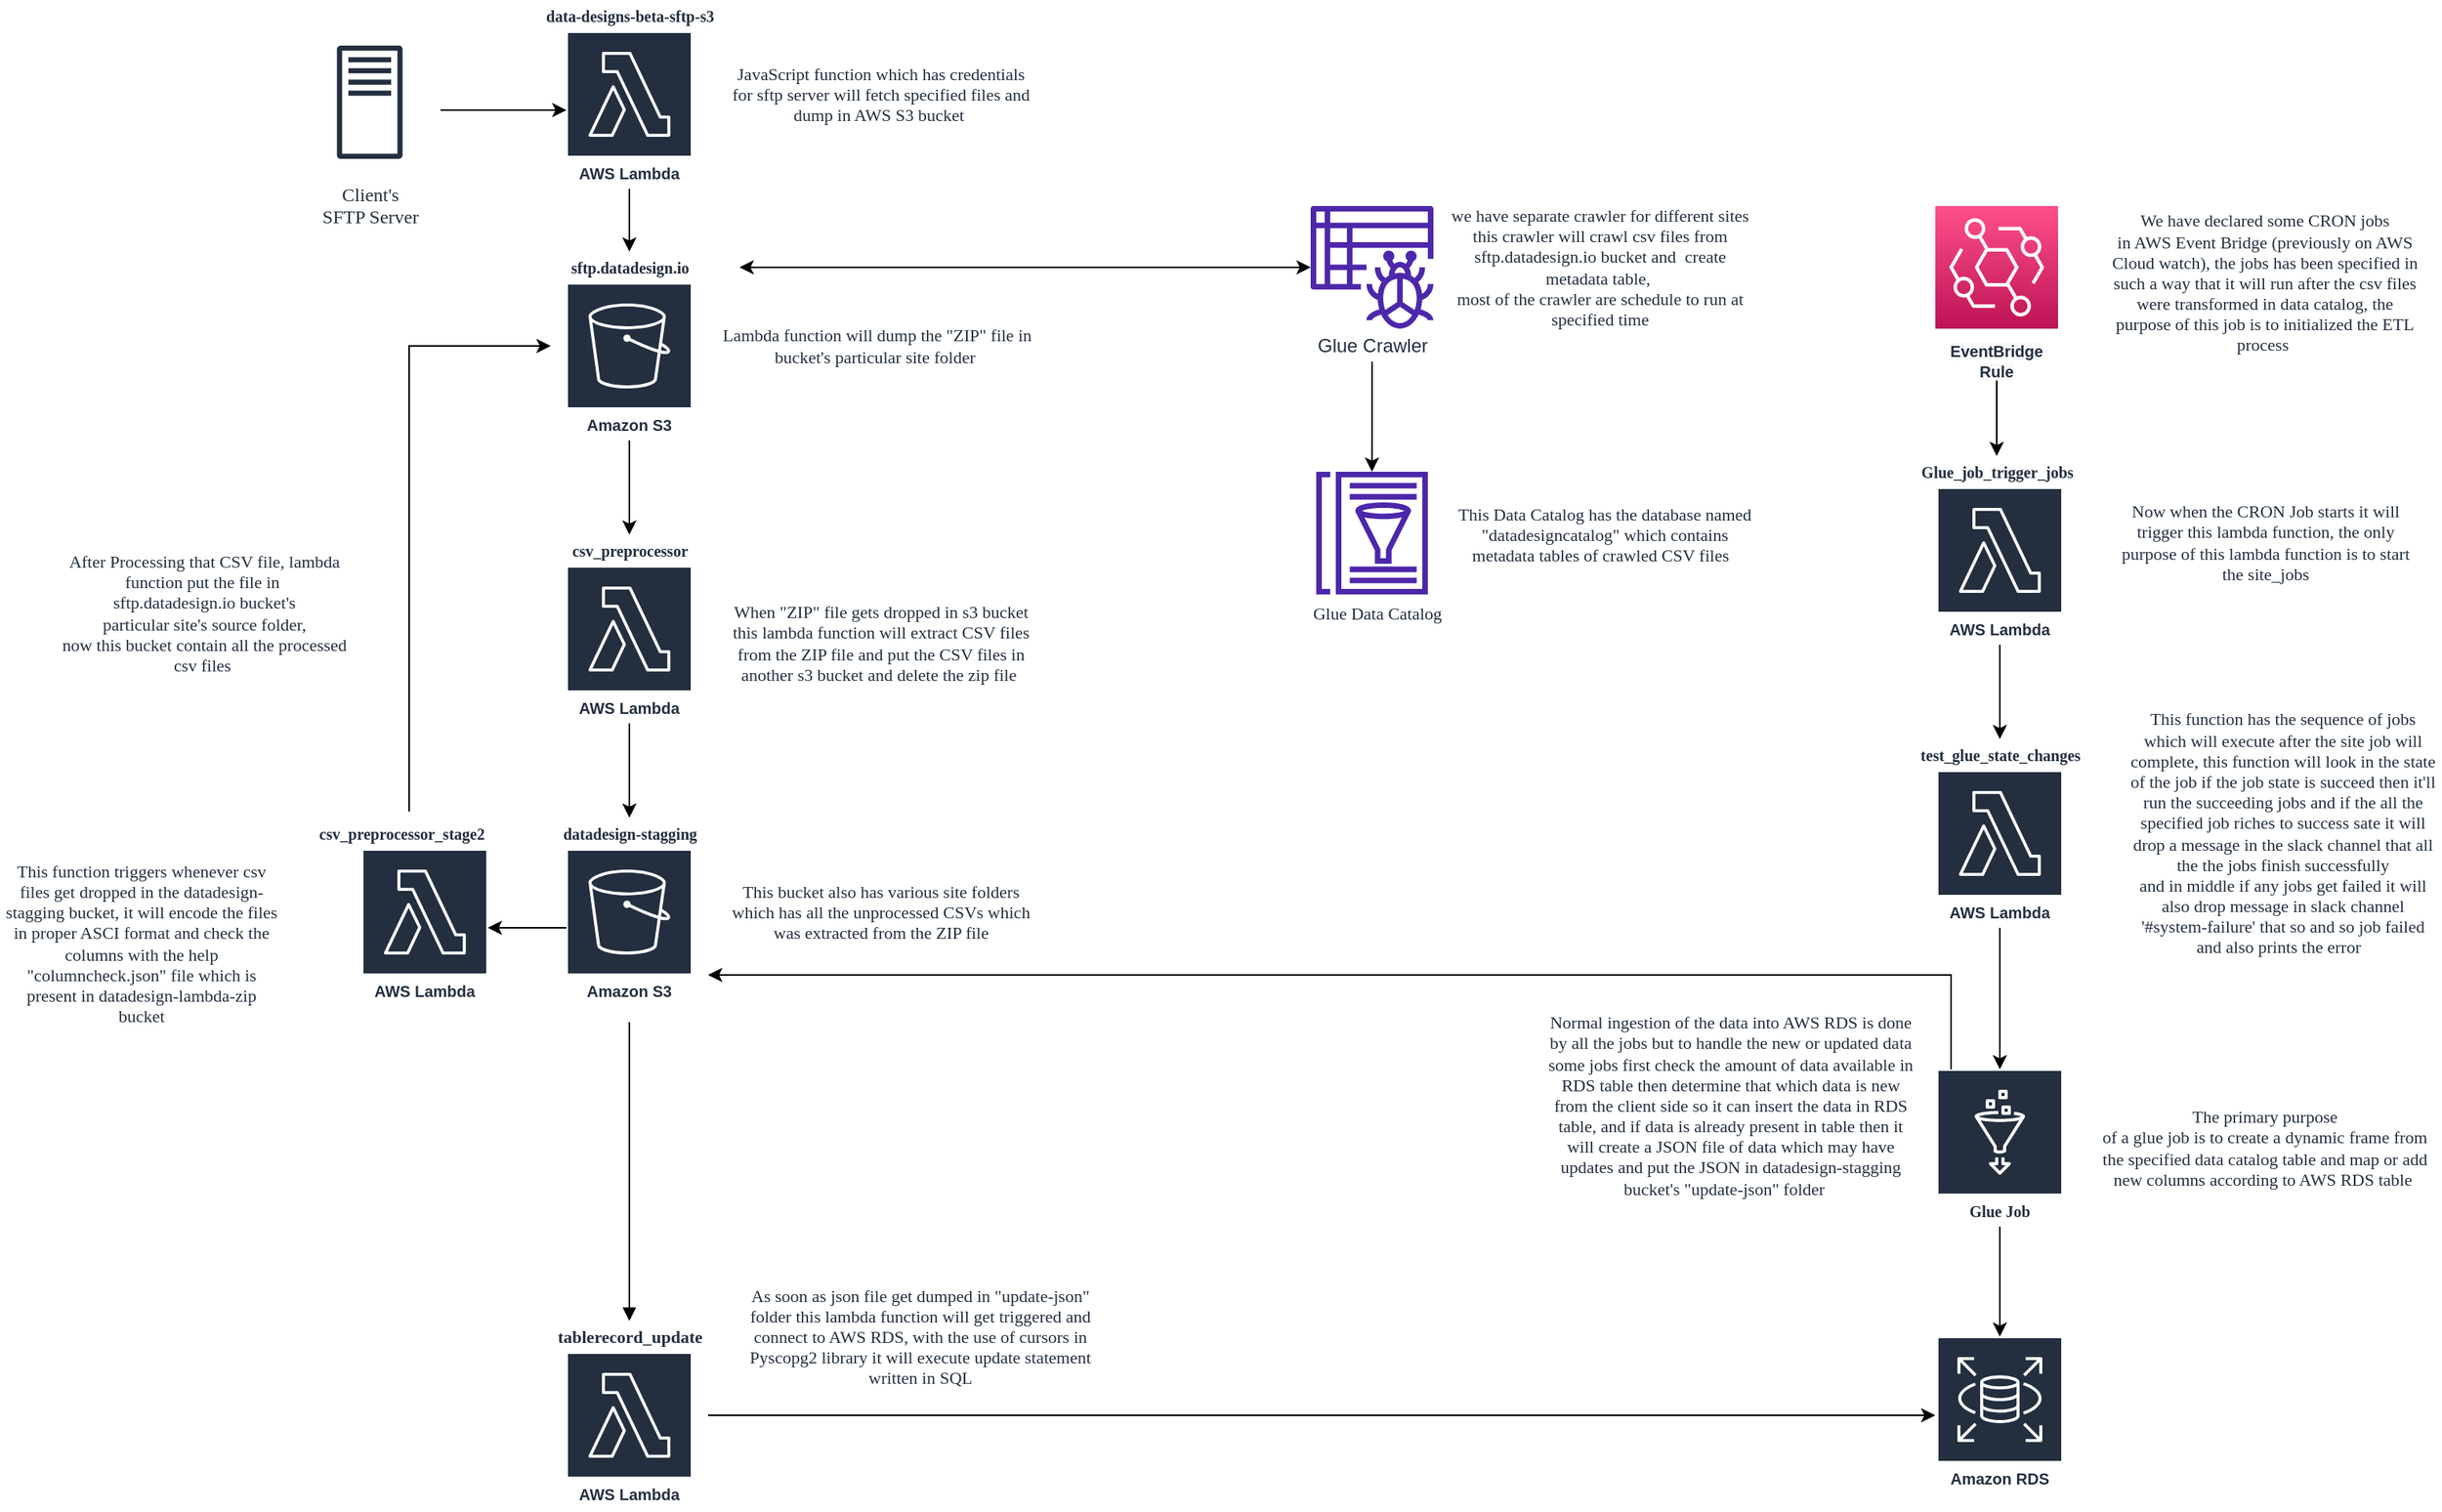 <mxfile version="18.1.2" type="github">
  <diagram id="CeN3dQLY-kd0Jw_Bi_ws" name="Page-1">
    <mxGraphModel dx="2966" dy="1654" grid="1" gridSize="10" guides="1" tooltips="1" connect="1" arrows="1" fold="1" page="1" pageScale="1" pageWidth="1654" pageHeight="1169" math="0" shadow="0">
      <root>
        <mxCell id="0" />
        <mxCell id="1" parent="0" />
        <mxCell id="Wa7LFaG9Wdek9uohSkZD-29" value="" style="edgeStyle=orthogonalEdgeStyle;rounded=0;orthogonalLoop=1;jettySize=auto;html=1;fontFamily=Verdana;fontSize=11;fontColor=#232F3E;" parent="1" source="Wa7LFaG9Wdek9uohSkZD-1" target="Wa7LFaG9Wdek9uohSkZD-28" edge="1">
          <mxGeometry relative="1" as="geometry" />
        </mxCell>
        <mxCell id="Wa7LFaG9Wdek9uohSkZD-1" value="Amazon S3" style="sketch=0;outlineConnect=0;fontColor=#232F3E;gradientColor=none;strokeColor=#ffffff;fillColor=#232F3E;dashed=0;verticalLabelPosition=middle;verticalAlign=bottom;align=center;html=1;whiteSpace=wrap;fontSize=10;fontStyle=1;spacing=3;shape=mxgraph.aws4.productIcon;prIcon=mxgraph.aws4.s3;" parent="1" vertex="1">
          <mxGeometry x="413" y="288" width="80" height="100" as="geometry" />
        </mxCell>
        <mxCell id="Wa7LFaG9Wdek9uohSkZD-22" value="" style="edgeStyle=orthogonalEdgeStyle;rounded=0;orthogonalLoop=1;jettySize=auto;html=1;fontFamily=Helvetica;fontSize=11;fontColor=#232F3E;" parent="1" source="Wa7LFaG9Wdek9uohSkZD-2" target="Wa7LFaG9Wdek9uohSkZD-21" edge="1">
          <mxGeometry relative="1" as="geometry" />
        </mxCell>
        <mxCell id="Wa7LFaG9Wdek9uohSkZD-2" value="AWS Lambda" style="sketch=0;outlineConnect=0;fontColor=#232F3E;gradientColor=none;strokeColor=#ffffff;fillColor=#232F3E;dashed=0;verticalLabelPosition=middle;verticalAlign=bottom;align=center;html=1;whiteSpace=wrap;fontSize=10;fontStyle=1;spacing=3;shape=mxgraph.aws4.productIcon;prIcon=mxgraph.aws4.lambda;" parent="1" vertex="1">
          <mxGeometry x="413" y="128" width="80" height="100" as="geometry" />
        </mxCell>
        <mxCell id="Wa7LFaG9Wdek9uohSkZD-3" value="" style="sketch=0;outlineConnect=0;fontColor=#232F3E;gradientColor=none;fillColor=#4D27AA;strokeColor=none;dashed=0;verticalLabelPosition=bottom;verticalAlign=top;align=center;html=1;fontSize=12;fontStyle=0;aspect=fixed;pointerEvents=1;shape=mxgraph.aws4.glue_crawlers;" parent="1" vertex="1">
          <mxGeometry x="886" y="239" width="78" height="78" as="geometry" />
        </mxCell>
        <mxCell id="Wa7LFaG9Wdek9uohSkZD-4" value="" style="sketch=0;outlineConnect=0;fontColor=#232F3E;gradientColor=none;fillColor=#4D27AA;strokeColor=none;dashed=0;verticalLabelPosition=bottom;verticalAlign=top;align=center;html=1;fontSize=12;fontStyle=0;aspect=fixed;pointerEvents=1;shape=mxgraph.aws4.glue_data_catalog;" parent="1" vertex="1">
          <mxGeometry x="889" y="408" width="72" height="78" as="geometry" />
        </mxCell>
        <mxCell id="Wa7LFaG9Wdek9uohSkZD-5" value="Amazon RDS" style="sketch=0;outlineConnect=0;fontColor=#232F3E;gradientColor=none;strokeColor=#ffffff;fillColor=#232F3E;dashed=0;verticalLabelPosition=middle;verticalAlign=bottom;align=center;html=1;whiteSpace=wrap;fontSize=10;fontStyle=1;spacing=3;shape=mxgraph.aws4.productIcon;prIcon=mxgraph.aws4.rds;" parent="1" vertex="1">
          <mxGeometry x="1284" y="958" width="80" height="100" as="geometry" />
        </mxCell>
        <mxCell id="Wa7LFaG9Wdek9uohSkZD-14" value="" style="edgeStyle=orthogonalEdgeStyle;rounded=0;orthogonalLoop=1;jettySize=auto;html=1;fontFamily=Verdana;fontSize=16;fontColor=#232F3E;" parent="1" source="Wa7LFaG9Wdek9uohSkZD-12" target="Wa7LFaG9Wdek9uohSkZD-2" edge="1">
          <mxGeometry relative="1" as="geometry">
            <Array as="points">
              <mxPoint x="353" y="178" />
              <mxPoint x="353" y="178" />
            </Array>
          </mxGeometry>
        </mxCell>
        <mxCell id="Wa7LFaG9Wdek9uohSkZD-12" value="Client&#39;s&lt;br&gt;SFTP Server" style="sketch=0;outlineConnect=0;fontColor=#232F3E;gradientColor=none;strokeColor=#232F3E;fillColor=#ffffff;dashed=0;verticalLabelPosition=bottom;verticalAlign=top;align=center;html=1;fontSize=12;fontStyle=0;aspect=fixed;shape=mxgraph.aws4.resourceIcon;resIcon=mxgraph.aws4.traditional_server;fontFamily=Verdana;" parent="1" vertex="1">
          <mxGeometry x="243" y="128" width="90" height="90" as="geometry" />
        </mxCell>
        <mxCell id="Wa7LFaG9Wdek9uohSkZD-20" value="JavaScript function which has credentials for sftp server will fetch specified files and dump in AWS S3 bucket&amp;nbsp;" style="text;html=1;strokeColor=none;fillColor=none;align=center;verticalAlign=middle;whiteSpace=wrap;rounded=0;fontFamily=Verdana;fontSize=11;fontColor=#232F3E;" parent="1" vertex="1">
          <mxGeometry x="513" y="128" width="200" height="80" as="geometry" />
        </mxCell>
        <mxCell id="Wa7LFaG9Wdek9uohSkZD-21" value="sftp.datadesign.io" style="text;html=1;align=center;verticalAlign=middle;resizable=0;points=[];autosize=1;strokeColor=none;fillColor=none;fontSize=10;fontFamily=Verdana;fontColor=#232F3E;fontStyle=1" parent="1" vertex="1">
          <mxGeometry x="393" y="268" width="120" height="20" as="geometry" />
        </mxCell>
        <mxCell id="Wa7LFaG9Wdek9uohSkZD-25" value="data-designs-beta-sftp-s3" style="text;html=1;align=center;verticalAlign=middle;resizable=0;points=[];autosize=1;strokeColor=none;fillColor=none;fontSize=10;fontFamily=Verdana;fontColor=#232F3E;fontStyle=1" parent="1" vertex="1">
          <mxGeometry x="373" y="108" width="160" height="20" as="geometry" />
        </mxCell>
        <mxCell id="Wa7LFaG9Wdek9uohSkZD-26" value="Lambda function will dump the &quot;ZIP&quot; file in bucket&#39;s particular site folder&amp;nbsp;" style="text;html=1;strokeColor=none;fillColor=none;align=center;verticalAlign=middle;whiteSpace=wrap;rounded=0;fontFamily=Verdana;fontSize=11;fontColor=#232F3E;" parent="1" vertex="1">
          <mxGeometry x="508" y="288" width="205" height="80" as="geometry" />
        </mxCell>
        <mxCell id="Wa7LFaG9Wdek9uohSkZD-36" value="" style="edgeStyle=orthogonalEdgeStyle;rounded=0;orthogonalLoop=1;jettySize=auto;html=1;fontFamily=Verdana;fontSize=10;fontColor=#232F3E;" parent="1" source="Wa7LFaG9Wdek9uohSkZD-27" target="Wa7LFaG9Wdek9uohSkZD-35" edge="1">
          <mxGeometry relative="1" as="geometry" />
        </mxCell>
        <mxCell id="Wa7LFaG9Wdek9uohSkZD-27" value="AWS Lambda" style="sketch=0;outlineConnect=0;fontColor=#232F3E;gradientColor=none;strokeColor=#ffffff;fillColor=#232F3E;dashed=0;verticalLabelPosition=middle;verticalAlign=bottom;align=center;html=1;whiteSpace=wrap;fontSize=10;fontStyle=1;spacing=3;shape=mxgraph.aws4.productIcon;prIcon=mxgraph.aws4.lambda;" parent="1" vertex="1">
          <mxGeometry x="413" y="468" width="80" height="100" as="geometry" />
        </mxCell>
        <mxCell id="Wa7LFaG9Wdek9uohSkZD-28" value="csv_preprocessor" style="text;html=1;align=center;verticalAlign=middle;resizable=0;points=[];autosize=1;strokeColor=none;fillColor=none;fontSize=10;fontFamily=Verdana;fontColor=#232F3E;fontStyle=1" parent="1" vertex="1">
          <mxGeometry x="398" y="448" width="110" height="20" as="geometry" />
        </mxCell>
        <mxCell id="Wa7LFaG9Wdek9uohSkZD-33" value="When &quot;ZIP&quot; file gets dropped in s3 bucket this lambda function will extract CSV files from the ZIP file and put the CSV files in another s3 bucket and delete the zip file&amp;nbsp;" style="text;html=1;strokeColor=none;fillColor=none;align=center;verticalAlign=middle;whiteSpace=wrap;rounded=0;fontFamily=Verdana;fontSize=11;fontColor=#232F3E;" parent="1" vertex="1">
          <mxGeometry x="513" y="478" width="200" height="78" as="geometry" />
        </mxCell>
        <mxCell id="Wa7LFaG9Wdek9uohSkZD-45" value="" style="edgeStyle=orthogonalEdgeStyle;rounded=0;orthogonalLoop=1;jettySize=auto;html=1;fontFamily=Verdana;fontSize=10;fontColor=#232F3E;" parent="1" source="Wa7LFaG9Wdek9uohSkZD-34" target="Wa7LFaG9Wdek9uohSkZD-38" edge="1">
          <mxGeometry relative="1" as="geometry" />
        </mxCell>
        <mxCell id="Wa7LFaG9Wdek9uohSkZD-34" value="Amazon S3" style="sketch=0;outlineConnect=0;fontColor=#232F3E;gradientColor=none;strokeColor=#ffffff;fillColor=#232F3E;dashed=0;verticalLabelPosition=middle;verticalAlign=bottom;align=center;html=1;whiteSpace=wrap;fontSize=10;fontStyle=1;spacing=3;shape=mxgraph.aws4.productIcon;prIcon=mxgraph.aws4.s3;" parent="1" vertex="1">
          <mxGeometry x="413" y="648" width="80" height="100" as="geometry" />
        </mxCell>
        <mxCell id="Wa7LFaG9Wdek9uohSkZD-35" value="datadesign-stagging" style="text;html=1;align=center;verticalAlign=middle;resizable=0;points=[];autosize=1;strokeColor=none;fillColor=none;fontSize=10;fontFamily=Verdana;fontColor=#232F3E;fontStyle=1" parent="1" vertex="1">
          <mxGeometry x="388" y="628" width="130" height="20" as="geometry" />
        </mxCell>
        <mxCell id="Wa7LFaG9Wdek9uohSkZD-37" value="This bucket also has various site folders which has all the unprocessed CSVs which was extracted from the ZIP file" style="text;html=1;strokeColor=none;fillColor=none;align=center;verticalAlign=middle;whiteSpace=wrap;rounded=0;fontFamily=Verdana;fontSize=11;fontColor=#232F3E;" parent="1" vertex="1">
          <mxGeometry x="513" y="648" width="200" height="80" as="geometry" />
        </mxCell>
        <mxCell id="Wa7LFaG9Wdek9uohSkZD-40" value="csv_preprocessor_stage2" style="text;html=1;align=center;verticalAlign=middle;resizable=0;points=[];autosize=1;strokeColor=none;fillColor=none;fontSize=10;fontFamily=Verdana;fontColor=#232F3E;fontStyle=1" parent="1" vertex="1">
          <mxGeometry x="228" y="628" width="160" height="20" as="geometry" />
        </mxCell>
        <mxCell id="Wa7LFaG9Wdek9uohSkZD-43" value="This function triggers whenever csv files get dropped in the datadesign-stagging bucket, it will encode the files in proper ASCI format and check the columns with the help &quot;columncheck.json&quot; file which is present in datadesign-lambda-zip bucket" style="text;html=1;strokeColor=none;fillColor=none;align=center;verticalAlign=middle;whiteSpace=wrap;rounded=0;fontFamily=Verdana;fontSize=11;fontColor=#232F3E;" parent="1" vertex="1">
          <mxGeometry x="53" y="668" width="180" height="80" as="geometry" />
        </mxCell>
        <mxCell id="Wa7LFaG9Wdek9uohSkZD-38" value="AWS Lambda" style="sketch=0;outlineConnect=0;fontColor=#232F3E;gradientColor=none;strokeColor=#ffffff;fillColor=#232F3E;dashed=0;verticalLabelPosition=middle;verticalAlign=bottom;align=center;html=1;whiteSpace=wrap;fontSize=10;fontStyle=1;spacing=3;shape=mxgraph.aws4.productIcon;prIcon=mxgraph.aws4.lambda;" parent="1" vertex="1">
          <mxGeometry x="283" y="648" width="80" height="100" as="geometry" />
        </mxCell>
        <mxCell id="Wa7LFaG9Wdek9uohSkZD-46" value="" style="endArrow=classic;html=1;rounded=0;fontFamily=Verdana;fontSize=11;fontColor=#232F3E;" parent="1" edge="1">
          <mxGeometry width="50" height="50" relative="1" as="geometry">
            <mxPoint x="313" y="624" as="sourcePoint" />
            <mxPoint x="403" y="328" as="targetPoint" />
            <Array as="points">
              <mxPoint x="313" y="328" />
            </Array>
          </mxGeometry>
        </mxCell>
        <mxCell id="Wa7LFaG9Wdek9uohSkZD-47" value="After Processing that CSV file, lambda function put the file in&amp;nbsp;&lt;br&gt;sftp.datadesign.io bucket&#39;s&lt;br&gt;particular site&#39;s source folder,&lt;br&gt;now this bucket contain all the processed csv files&amp;nbsp;" style="text;html=1;strokeColor=none;fillColor=none;align=center;verticalAlign=middle;whiteSpace=wrap;rounded=0;fontFamily=Verdana;fontSize=11;fontColor=#232F3E;" parent="1" vertex="1">
          <mxGeometry x="83" y="458" width="200" height="80" as="geometry" />
        </mxCell>
        <mxCell id="Z0V9WUZh1JCLHmLJx5fJ-1" value="" style="sketch=0;points=[[0,0,0],[0.25,0,0],[0.5,0,0],[0.75,0,0],[1,0,0],[0,1,0],[0.25,1,0],[0.5,1,0],[0.75,1,0],[1,1,0],[0,0.25,0],[0,0.5,0],[0,0.75,0],[1,0.25,0],[1,0.5,0],[1,0.75,0]];outlineConnect=0;fontColor=#232F3E;gradientColor=#FF4F8B;gradientDirection=north;fillColor=#BC1356;strokeColor=#ffffff;dashed=0;verticalLabelPosition=bottom;verticalAlign=top;align=center;html=1;fontSize=12;fontStyle=0;aspect=fixed;shape=mxgraph.aws4.resourceIcon;resIcon=mxgraph.aws4.eventbridge;fontFamily=Verdana;" parent="1" vertex="1">
          <mxGeometry x="1283" y="239" width="78" height="78" as="geometry" />
        </mxCell>
        <mxCell id="x3DmsvlnEj31zWXHE0yx-17" value="" style="edgeStyle=orthogonalEdgeStyle;rounded=0;orthogonalLoop=1;jettySize=auto;html=1;fontFamily=Verdana;fontSize=10;fontColor=#232F3E;" edge="1" parent="1" source="Z0V9WUZh1JCLHmLJx5fJ-2" target="x3DmsvlnEj31zWXHE0yx-16">
          <mxGeometry relative="1" as="geometry" />
        </mxCell>
        <mxCell id="Z0V9WUZh1JCLHmLJx5fJ-2" value="&lt;span style=&quot;color: rgb(35, 47, 62); font-family: Helvetica; font-size: 10px; font-style: normal; font-variant-ligatures: normal; font-variant-caps: normal; font-weight: 700; letter-spacing: normal; orphans: 2; text-indent: 0px; text-transform: none; widows: 2; word-spacing: 0px; -webkit-text-stroke-width: 0px; background-color: rgb(248, 249, 250); text-decoration-thickness: initial; text-decoration-style: initial; text-decoration-color: initial; float: none; display: inline !important;&quot;&gt;EventBridge&lt;br&gt;Rule&lt;br&gt;&lt;/span&gt;" style="text;whiteSpace=wrap;html=1;fontSize=11;fontFamily=Verdana;fontColor=#232F3E;align=center;" parent="1" vertex="1">
          <mxGeometry x="1282" y="318" width="80" height="30" as="geometry" />
        </mxCell>
        <mxCell id="x3DmsvlnEj31zWXHE0yx-8" value="" style="edgeStyle=orthogonalEdgeStyle;rounded=0;orthogonalLoop=1;jettySize=auto;html=1;fontFamily=Verdana;fontSize=11;fontColor=#232F3E;" edge="1" parent="1" source="x3DmsvlnEj31zWXHE0yx-1" target="Wa7LFaG9Wdek9uohSkZD-4">
          <mxGeometry relative="1" as="geometry" />
        </mxCell>
        <mxCell id="x3DmsvlnEj31zWXHE0yx-1" value="Glue Crawler" style="text;html=1;align=center;verticalAlign=middle;resizable=0;points=[];autosize=1;strokeColor=none;fillColor=none;fontColor=#232F3E;" vertex="1" parent="1">
          <mxGeometry x="880" y="318" width="90" height="20" as="geometry" />
        </mxCell>
        <mxCell id="x3DmsvlnEj31zWXHE0yx-4" value="we have separate crawler for different sites this crawler will crawl csv files from sftp.datadesign.io bucket and&amp;nbsp; create metadata table,&amp;nbsp;&lt;br style=&quot;font-size: 11px;&quot;&gt;most of the crawler are schedule to run at specified time" style="text;html=1;strokeColor=none;fillColor=none;align=center;verticalAlign=middle;whiteSpace=wrap;rounded=0;fontColor=#232F3E;fontSize=11;fontFamily=Verdana;" vertex="1" parent="1">
          <mxGeometry x="970" y="233" width="200" height="90" as="geometry" />
        </mxCell>
        <mxCell id="x3DmsvlnEj31zWXHE0yx-5" value="" style="endArrow=classic;startArrow=classic;html=1;rounded=0;fontFamily=Verdana;fontSize=11;fontColor=#232F3E;" edge="1" parent="1" target="Wa7LFaG9Wdek9uohSkZD-3">
          <mxGeometry width="50" height="50" relative="1" as="geometry">
            <mxPoint x="523" y="278" as="sourcePoint" />
            <mxPoint x="733" y="228" as="targetPoint" />
            <Array as="points" />
          </mxGeometry>
        </mxCell>
        <mxCell id="x3DmsvlnEj31zWXHE0yx-7" value="Glue Data Catalog" style="text;html=1;align=center;verticalAlign=middle;resizable=0;points=[];autosize=1;strokeColor=none;fillColor=none;fontSize=11;fontFamily=Verdana;fontColor=#232F3E;" vertex="1" parent="1">
          <mxGeometry x="868" y="488" width="120" height="20" as="geometry" />
        </mxCell>
        <mxCell id="x3DmsvlnEj31zWXHE0yx-9" value="This Data Catalog has the database named &quot;datadesigncatalog&quot; which contains metadata tables of crawled CSV files&amp;nbsp;&amp;nbsp;" style="text;html=1;strokeColor=none;fillColor=none;align=center;verticalAlign=middle;whiteSpace=wrap;rounded=0;fontFamily=Verdana;fontSize=11;fontColor=#232F3E;" vertex="1" parent="1">
          <mxGeometry x="973" y="408" width="200" height="80" as="geometry" />
        </mxCell>
        <mxCell id="x3DmsvlnEj31zWXHE0yx-21" value="" style="edgeStyle=orthogonalEdgeStyle;rounded=0;orthogonalLoop=1;jettySize=auto;html=1;fontFamily=Verdana;fontSize=11;fontColor=#232F3E;" edge="1" parent="1" source="x3DmsvlnEj31zWXHE0yx-11" target="x3DmsvlnEj31zWXHE0yx-20">
          <mxGeometry relative="1" as="geometry" />
        </mxCell>
        <mxCell id="x3DmsvlnEj31zWXHE0yx-11" value="AWS Lambda" style="sketch=0;outlineConnect=0;fontColor=#232F3E;gradientColor=none;strokeColor=#ffffff;fillColor=#232F3E;dashed=0;verticalLabelPosition=middle;verticalAlign=bottom;align=center;html=1;whiteSpace=wrap;fontSize=10;fontStyle=1;spacing=3;shape=mxgraph.aws4.productIcon;prIcon=mxgraph.aws4.lambda;" vertex="1" parent="1">
          <mxGeometry x="1284" y="418" width="80" height="100" as="geometry" />
        </mxCell>
        <mxCell id="x3DmsvlnEj31zWXHE0yx-25" value="" style="edgeStyle=orthogonalEdgeStyle;rounded=0;orthogonalLoop=1;jettySize=auto;html=1;fontFamily=Verdana;fontSize=11;fontColor=#232F3E;" edge="1" parent="1" source="x3DmsvlnEj31zWXHE0yx-12" target="Wa7LFaG9Wdek9uohSkZD-5">
          <mxGeometry relative="1" as="geometry" />
        </mxCell>
        <mxCell id="x3DmsvlnEj31zWXHE0yx-12" value="Glue Job" style="sketch=0;outlineConnect=0;fontColor=#232F3E;gradientColor=none;strokeColor=#ffffff;fillColor=#232F3E;dashed=0;verticalLabelPosition=middle;verticalAlign=bottom;align=center;html=1;whiteSpace=wrap;fontSize=10;fontStyle=1;spacing=3;shape=mxgraph.aws4.productIcon;prIcon=mxgraph.aws4.glue;fontFamily=Verdana;" vertex="1" parent="1">
          <mxGeometry x="1284" y="788" width="80" height="100" as="geometry" />
        </mxCell>
        <mxCell id="x3DmsvlnEj31zWXHE0yx-14" value="We have declared some CRON jobs&lt;br&gt;in AWS Event Bridge (previously on AWS Cloud watch), the jobs has been specified in such a way that it will run after the csv files were transformed in data catalog, the purpose of this job is to initialized the ETL process&amp;nbsp;" style="text;html=1;strokeColor=none;fillColor=none;align=center;verticalAlign=middle;whiteSpace=wrap;rounded=0;fontFamily=Verdana;fontSize=11;fontColor=#232F3E;" vertex="1" parent="1">
          <mxGeometry x="1393" y="233" width="199" height="110" as="geometry" />
        </mxCell>
        <mxCell id="x3DmsvlnEj31zWXHE0yx-16" value="Glue_job_trigger_jobs" style="text;html=1;align=center;verticalAlign=middle;resizable=0;points=[];autosize=1;strokeColor=none;fillColor=none;fontSize=10;fontFamily=Verdana;fontColor=#232F3E;fontStyle=1" vertex="1" parent="1">
          <mxGeometry x="1252" y="398" width="140" height="20" as="geometry" />
        </mxCell>
        <mxCell id="x3DmsvlnEj31zWXHE0yx-18" value="Now when the CRON Job starts it will trigger this lambda function, the only purpose of this lambda function is to start the site_jobs" style="text;html=1;strokeColor=none;fillColor=none;align=center;verticalAlign=middle;whiteSpace=wrap;rounded=0;fontFamily=Verdana;fontSize=11;fontColor=#232F3E;" vertex="1" parent="1">
          <mxGeometry x="1393" y="398" width="200" height="110" as="geometry" />
        </mxCell>
        <mxCell id="x3DmsvlnEj31zWXHE0yx-24" value="" style="edgeStyle=orthogonalEdgeStyle;rounded=0;orthogonalLoop=1;jettySize=auto;html=1;fontFamily=Verdana;fontSize=11;fontColor=#232F3E;" edge="1" parent="1" source="x3DmsvlnEj31zWXHE0yx-19" target="x3DmsvlnEj31zWXHE0yx-12">
          <mxGeometry relative="1" as="geometry" />
        </mxCell>
        <mxCell id="x3DmsvlnEj31zWXHE0yx-19" value="AWS Lambda" style="sketch=0;outlineConnect=0;fontColor=#232F3E;gradientColor=none;strokeColor=#ffffff;fillColor=#232F3E;dashed=0;verticalLabelPosition=middle;verticalAlign=bottom;align=center;html=1;whiteSpace=wrap;fontSize=10;fontStyle=1;spacing=3;shape=mxgraph.aws4.productIcon;prIcon=mxgraph.aws4.lambda;" vertex="1" parent="1">
          <mxGeometry x="1284" y="598" width="80" height="100" as="geometry" />
        </mxCell>
        <mxCell id="x3DmsvlnEj31zWXHE0yx-20" value="test_glue_state_changes" style="text;html=1;align=center;verticalAlign=middle;resizable=0;points=[];autosize=1;strokeColor=none;fillColor=none;fontSize=10;fontFamily=Verdana;fontColor=#232F3E;fontStyle=1" vertex="1" parent="1">
          <mxGeometry x="1244" y="578" width="160" height="20" as="geometry" />
        </mxCell>
        <mxCell id="x3DmsvlnEj31zWXHE0yx-22" value="This function has the sequence of jobs which will execute after the site job will complete, this function will look in the state of the job if the job state is succeed then it&#39;ll run the succeeding jobs and if the all the specified job riches to success sate it will drop a message in the slack channel that all the the jobs finish successfully&lt;br&gt;and in middle if any jobs get failed it will also drop message in slack channel &#39;#system-failure&#39; that so and so job failed and also prints the error&amp;nbsp;&amp;nbsp;" style="text;html=1;strokeColor=none;fillColor=none;align=center;verticalAlign=middle;whiteSpace=wrap;rounded=0;fontFamily=Verdana;fontSize=11;fontColor=#232F3E;" vertex="1" parent="1">
          <mxGeometry x="1404" y="533" width="200" height="210" as="geometry" />
        </mxCell>
        <mxCell id="x3DmsvlnEj31zWXHE0yx-26" value="The primary purpose&lt;br&gt;of a glue job is to create a dynamic frame from the specified data catalog table and map or add new columns according to AWS RDS table&amp;nbsp;" style="text;html=1;strokeColor=none;fillColor=none;align=center;verticalAlign=middle;whiteSpace=wrap;rounded=0;fontFamily=Verdana;fontSize=11;fontColor=#232F3E;fontStyle=0" vertex="1" parent="1">
          <mxGeometry x="1383" y="793" width="219" height="90" as="geometry" />
        </mxCell>
        <mxCell id="x3DmsvlnEj31zWXHE0yx-29" value="Normal ingestion of the data into AWS RDS is done by all the jobs but to handle the new or updated data some jobs first check the amount of data available in RDS table then determine that which data is new from the client side so it can insert the data in RDS table, and if data is already present in table then it will create a JSON file of data which may have updates and put the JSON in datadesign-stagging bucket&#39;s &quot;update-json&quot; folder&amp;nbsp; &amp;nbsp;" style="text;html=1;strokeColor=none;fillColor=none;align=center;verticalAlign=middle;whiteSpace=wrap;rounded=0;fontFamily=Verdana;fontSize=11;fontColor=#232F3E;" vertex="1" parent="1">
          <mxGeometry x="1033" y="733" width="240" height="155" as="geometry" />
        </mxCell>
        <mxCell id="x3DmsvlnEj31zWXHE0yx-30" value="" style="endArrow=classic;html=1;rounded=0;fontFamily=Verdana;fontSize=11;fontColor=#232F3E;" edge="1" parent="1">
          <mxGeometry width="50" height="50" relative="1" as="geometry">
            <mxPoint x="1293" y="788" as="sourcePoint" />
            <mxPoint x="503" y="728" as="targetPoint" />
            <Array as="points">
              <mxPoint x="1293" y="758" />
              <mxPoint x="1293" y="728" />
              <mxPoint x="1093" y="728" />
            </Array>
          </mxGeometry>
        </mxCell>
        <mxCell id="x3DmsvlnEj31zWXHE0yx-31" value="" style="endArrow=classic;html=1;rounded=0;fontFamily=Verdana;fontSize=11;fontColor=#232F3E;startArrow=none;" edge="1" parent="1">
          <mxGeometry width="50" height="50" relative="1" as="geometry">
            <mxPoint x="503" y="1008" as="sourcePoint" />
            <mxPoint x="1283" y="1008" as="targetPoint" />
            <Array as="points">
              <mxPoint x="923" y="1008" />
            </Array>
          </mxGeometry>
        </mxCell>
        <mxCell id="x3DmsvlnEj31zWXHE0yx-33" value="AWS Lambda" style="sketch=0;outlineConnect=0;fontColor=#232F3E;gradientColor=none;strokeColor=#ffffff;fillColor=#232F3E;dashed=0;verticalLabelPosition=middle;verticalAlign=bottom;align=center;html=1;whiteSpace=wrap;fontSize=10;fontStyle=1;spacing=3;shape=mxgraph.aws4.productIcon;prIcon=mxgraph.aws4.lambda;" vertex="1" parent="1">
          <mxGeometry x="413" y="968" width="80" height="100" as="geometry" />
        </mxCell>
        <mxCell id="x3DmsvlnEj31zWXHE0yx-34" value="" style="endArrow=none;html=1;rounded=0;fontFamily=Verdana;fontSize=11;fontColor=#232F3E;startArrow=none;" edge="1" parent="1" source="x3DmsvlnEj31zWXHE0yx-35" target="x3DmsvlnEj31zWXHE0yx-33">
          <mxGeometry width="50" height="50" relative="1" as="geometry">
            <mxPoint x="453" y="758" as="sourcePoint" />
            <mxPoint x="1283.0" y="1028" as="targetPoint" />
            <Array as="points" />
          </mxGeometry>
        </mxCell>
        <mxCell id="x3DmsvlnEj31zWXHE0yx-35" value="tablerecord_update" style="text;html=1;align=center;verticalAlign=middle;resizable=0;points=[];autosize=1;strokeColor=none;fillColor=none;fontSize=11;fontFamily=Verdana;fontColor=#232F3E;fontStyle=1" vertex="1" parent="1">
          <mxGeometry x="383" y="948" width="140" height="20" as="geometry" />
        </mxCell>
        <mxCell id="x3DmsvlnEj31zWXHE0yx-36" value="" style="endArrow=block;html=1;rounded=0;fontFamily=Verdana;fontSize=11;fontColor=#232F3E;startArrow=none;startFill=0;endFill=1;" edge="1" parent="1" target="x3DmsvlnEj31zWXHE0yx-35">
          <mxGeometry width="50" height="50" relative="1" as="geometry">
            <mxPoint x="453" y="758" as="sourcePoint" />
            <mxPoint x="453" y="968" as="targetPoint" />
            <Array as="points" />
          </mxGeometry>
        </mxCell>
        <mxCell id="x3DmsvlnEj31zWXHE0yx-37" value="As soon as json file get dumped in &quot;update-json&quot; folder this lambda function will get triggered and connect to AWS RDS, with the use of cursors in Pyscopg2 library it will execute update statement written in SQL" style="text;html=1;strokeColor=none;fillColor=none;align=center;verticalAlign=middle;whiteSpace=wrap;rounded=0;fontFamily=Verdana;fontSize=11;fontColor=#232F3E;" vertex="1" parent="1">
          <mxGeometry x="523" y="918" width="230" height="80" as="geometry" />
        </mxCell>
      </root>
    </mxGraphModel>
  </diagram>
</mxfile>
